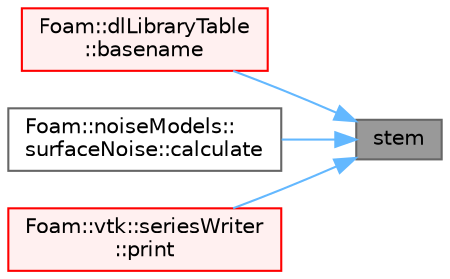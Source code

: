 digraph "stem"
{
 // LATEX_PDF_SIZE
  bgcolor="transparent";
  edge [fontname=Helvetica,fontsize=10,labelfontname=Helvetica,labelfontsize=10];
  node [fontname=Helvetica,fontsize=10,shape=box,height=0.2,width=0.4];
  rankdir="RL";
  Node1 [id="Node000001",label="stem",height=0.2,width=0.4,color="gray40", fillcolor="grey60", style="filled", fontcolor="black",tooltip=" "];
  Node1 -> Node2 [id="edge1_Node000001_Node000002",dir="back",color="steelblue1",style="solid",tooltip=" "];
  Node2 [id="Node000002",label="Foam::dlLibraryTable\l::basename",height=0.2,width=0.4,color="red", fillcolor="#FFF0F0", style="filled",URL="$classFoam_1_1dlLibraryTable.html#acbf799b26f262a64e6b6d13b92f2c2b5",tooltip=" "];
  Node1 -> Node7 [id="edge2_Node000001_Node000007",dir="back",color="steelblue1",style="solid",tooltip=" "];
  Node7 [id="Node000007",label="Foam::noiseModels::\lsurfaceNoise::calculate",height=0.2,width=0.4,color="grey40", fillcolor="white", style="filled",URL="$classFoam_1_1noiseModels_1_1surfaceNoise.html#afe1d8348c24e6589bc7c0b3f689316a7",tooltip=" "];
  Node1 -> Node8 [id="edge3_Node000001_Node000008",dir="back",color="steelblue1",style="solid",tooltip=" "];
  Node8 [id="Node000008",label="Foam::vtk::seriesWriter\l::print",height=0.2,width=0.4,color="red", fillcolor="#FFF0F0", style="filled",URL="$classFoam_1_1vtk_1_1seriesWriter.html#af101ccb157bc18e486e8609b4a7bd2b9",tooltip=" "];
}
